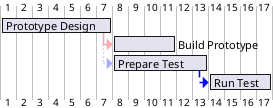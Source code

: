 @startgantt

<style>
ganttDiagram {
    arrow {
        LineColor blue
    }
}
</style>

[Prototype Design] lasts 7 days
[Build Prototype] lasts 4 days
[Prepare Test] lasts 6 days
[Run Test] lasts 4 days

[Prototype Design] -[#FFAAAA]-> [Build Prototype]
[Prototype Design] -[#AAAAFF,dotted]-> [Prepare Test]
[Prepare Test] -[dashed]-> [Run Test]

@endgantt